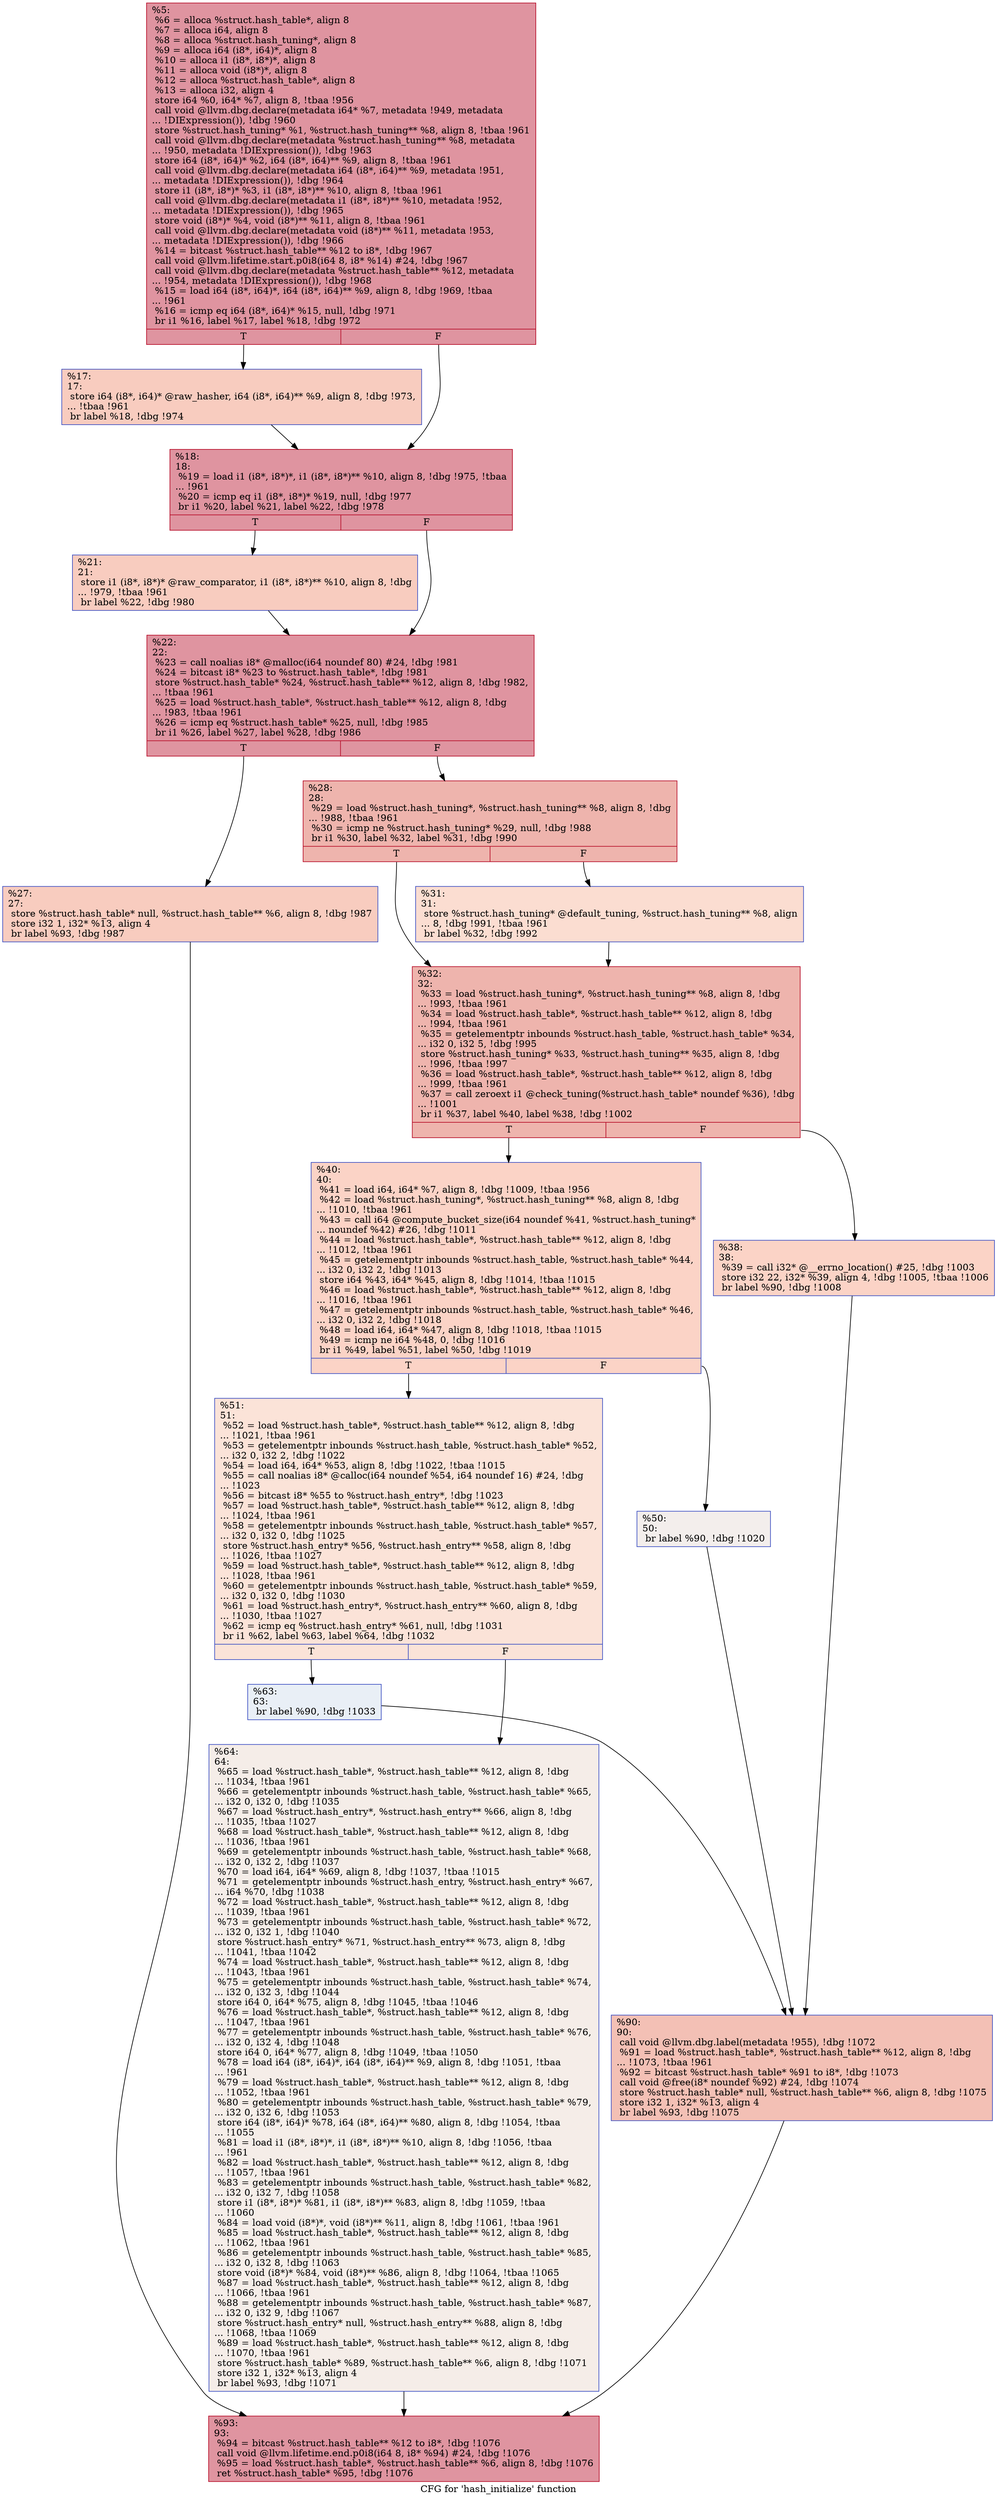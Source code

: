 digraph "CFG for 'hash_initialize' function" {
	label="CFG for 'hash_initialize' function";

	Node0xcbad90 [shape=record,color="#b70d28ff", style=filled, fillcolor="#b70d2870",label="{%5:\l  %6 = alloca %struct.hash_table*, align 8\l  %7 = alloca i64, align 8\l  %8 = alloca %struct.hash_tuning*, align 8\l  %9 = alloca i64 (i8*, i64)*, align 8\l  %10 = alloca i1 (i8*, i8*)*, align 8\l  %11 = alloca void (i8*)*, align 8\l  %12 = alloca %struct.hash_table*, align 8\l  %13 = alloca i32, align 4\l  store i64 %0, i64* %7, align 8, !tbaa !956\l  call void @llvm.dbg.declare(metadata i64* %7, metadata !949, metadata\l... !DIExpression()), !dbg !960\l  store %struct.hash_tuning* %1, %struct.hash_tuning** %8, align 8, !tbaa !961\l  call void @llvm.dbg.declare(metadata %struct.hash_tuning** %8, metadata\l... !950, metadata !DIExpression()), !dbg !963\l  store i64 (i8*, i64)* %2, i64 (i8*, i64)** %9, align 8, !tbaa !961\l  call void @llvm.dbg.declare(metadata i64 (i8*, i64)** %9, metadata !951,\l... metadata !DIExpression()), !dbg !964\l  store i1 (i8*, i8*)* %3, i1 (i8*, i8*)** %10, align 8, !tbaa !961\l  call void @llvm.dbg.declare(metadata i1 (i8*, i8*)** %10, metadata !952,\l... metadata !DIExpression()), !dbg !965\l  store void (i8*)* %4, void (i8*)** %11, align 8, !tbaa !961\l  call void @llvm.dbg.declare(metadata void (i8*)** %11, metadata !953,\l... metadata !DIExpression()), !dbg !966\l  %14 = bitcast %struct.hash_table** %12 to i8*, !dbg !967\l  call void @llvm.lifetime.start.p0i8(i64 8, i8* %14) #24, !dbg !967\l  call void @llvm.dbg.declare(metadata %struct.hash_table** %12, metadata\l... !954, metadata !DIExpression()), !dbg !968\l  %15 = load i64 (i8*, i64)*, i64 (i8*, i64)** %9, align 8, !dbg !969, !tbaa\l... !961\l  %16 = icmp eq i64 (i8*, i64)* %15, null, !dbg !971\l  br i1 %16, label %17, label %18, !dbg !972\l|{<s0>T|<s1>F}}"];
	Node0xcbad90:s0 -> Node0xcbae70;
	Node0xcbad90:s1 -> Node0xcbaec0;
	Node0xcbae70 [shape=record,color="#3d50c3ff", style=filled, fillcolor="#f08b6e70",label="{%17:\l17:                                               \l  store i64 (i8*, i64)* @raw_hasher, i64 (i8*, i64)** %9, align 8, !dbg !973,\l... !tbaa !961\l  br label %18, !dbg !974\l}"];
	Node0xcbae70 -> Node0xcbaec0;
	Node0xcbaec0 [shape=record,color="#b70d28ff", style=filled, fillcolor="#b70d2870",label="{%18:\l18:                                               \l  %19 = load i1 (i8*, i8*)*, i1 (i8*, i8*)** %10, align 8, !dbg !975, !tbaa\l... !961\l  %20 = icmp eq i1 (i8*, i8*)* %19, null, !dbg !977\l  br i1 %20, label %21, label %22, !dbg !978\l|{<s0>T|<s1>F}}"];
	Node0xcbaec0:s0 -> Node0xcbaf10;
	Node0xcbaec0:s1 -> Node0xcbaf60;
	Node0xcbaf10 [shape=record,color="#3d50c3ff", style=filled, fillcolor="#f08b6e70",label="{%21:\l21:                                               \l  store i1 (i8*, i8*)* @raw_comparator, i1 (i8*, i8*)** %10, align 8, !dbg\l... !979, !tbaa !961\l  br label %22, !dbg !980\l}"];
	Node0xcbaf10 -> Node0xcbaf60;
	Node0xcbaf60 [shape=record,color="#b70d28ff", style=filled, fillcolor="#b70d2870",label="{%22:\l22:                                               \l  %23 = call noalias i8* @malloc(i64 noundef 80) #24, !dbg !981\l  %24 = bitcast i8* %23 to %struct.hash_table*, !dbg !981\l  store %struct.hash_table* %24, %struct.hash_table** %12, align 8, !dbg !982,\l... !tbaa !961\l  %25 = load %struct.hash_table*, %struct.hash_table** %12, align 8, !dbg\l... !983, !tbaa !961\l  %26 = icmp eq %struct.hash_table* %25, null, !dbg !985\l  br i1 %26, label %27, label %28, !dbg !986\l|{<s0>T|<s1>F}}"];
	Node0xcbaf60:s0 -> Node0xcbafb0;
	Node0xcbaf60:s1 -> Node0xcbb000;
	Node0xcbafb0 [shape=record,color="#3d50c3ff", style=filled, fillcolor="#f08b6e70",label="{%27:\l27:                                               \l  store %struct.hash_table* null, %struct.hash_table** %6, align 8, !dbg !987\l  store i32 1, i32* %13, align 4\l  br label %93, !dbg !987\l}"];
	Node0xcbafb0 -> Node0xcbb320;
	Node0xcbb000 [shape=record,color="#b70d28ff", style=filled, fillcolor="#d8564670",label="{%28:\l28:                                               \l  %29 = load %struct.hash_tuning*, %struct.hash_tuning** %8, align 8, !dbg\l... !988, !tbaa !961\l  %30 = icmp ne %struct.hash_tuning* %29, null, !dbg !988\l  br i1 %30, label %32, label %31, !dbg !990\l|{<s0>T|<s1>F}}"];
	Node0xcbb000:s0 -> Node0xcbb0a0;
	Node0xcbb000:s1 -> Node0xcbb050;
	Node0xcbb050 [shape=record,color="#3d50c3ff", style=filled, fillcolor="#f7b39670",label="{%31:\l31:                                               \l  store %struct.hash_tuning* @default_tuning, %struct.hash_tuning** %8, align\l... 8, !dbg !991, !tbaa !961\l  br label %32, !dbg !992\l}"];
	Node0xcbb050 -> Node0xcbb0a0;
	Node0xcbb0a0 [shape=record,color="#b70d28ff", style=filled, fillcolor="#d8564670",label="{%32:\l32:                                               \l  %33 = load %struct.hash_tuning*, %struct.hash_tuning** %8, align 8, !dbg\l... !993, !tbaa !961\l  %34 = load %struct.hash_table*, %struct.hash_table** %12, align 8, !dbg\l... !994, !tbaa !961\l  %35 = getelementptr inbounds %struct.hash_table, %struct.hash_table* %34,\l... i32 0, i32 5, !dbg !995\l  store %struct.hash_tuning* %33, %struct.hash_tuning** %35, align 8, !dbg\l... !996, !tbaa !997\l  %36 = load %struct.hash_table*, %struct.hash_table** %12, align 8, !dbg\l... !999, !tbaa !961\l  %37 = call zeroext i1 @check_tuning(%struct.hash_table* noundef %36), !dbg\l... !1001\l  br i1 %37, label %40, label %38, !dbg !1002\l|{<s0>T|<s1>F}}"];
	Node0xcbb0a0:s0 -> Node0xcbb140;
	Node0xcbb0a0:s1 -> Node0xcbb0f0;
	Node0xcbb0f0 [shape=record,color="#3d50c3ff", style=filled, fillcolor="#f59c7d70",label="{%38:\l38:                                               \l  %39 = call i32* @__errno_location() #25, !dbg !1003\l  store i32 22, i32* %39, align 4, !dbg !1005, !tbaa !1006\l  br label %90, !dbg !1008\l}"];
	Node0xcbb0f0 -> Node0xcbb2d0;
	Node0xcbb140 [shape=record,color="#3d50c3ff", style=filled, fillcolor="#f59c7d70",label="{%40:\l40:                                               \l  %41 = load i64, i64* %7, align 8, !dbg !1009, !tbaa !956\l  %42 = load %struct.hash_tuning*, %struct.hash_tuning** %8, align 8, !dbg\l... !1010, !tbaa !961\l  %43 = call i64 @compute_bucket_size(i64 noundef %41, %struct.hash_tuning*\l... noundef %42) #26, !dbg !1011\l  %44 = load %struct.hash_table*, %struct.hash_table** %12, align 8, !dbg\l... !1012, !tbaa !961\l  %45 = getelementptr inbounds %struct.hash_table, %struct.hash_table* %44,\l... i32 0, i32 2, !dbg !1013\l  store i64 %43, i64* %45, align 8, !dbg !1014, !tbaa !1015\l  %46 = load %struct.hash_table*, %struct.hash_table** %12, align 8, !dbg\l... !1016, !tbaa !961\l  %47 = getelementptr inbounds %struct.hash_table, %struct.hash_table* %46,\l... i32 0, i32 2, !dbg !1018\l  %48 = load i64, i64* %47, align 8, !dbg !1018, !tbaa !1015\l  %49 = icmp ne i64 %48, 0, !dbg !1016\l  br i1 %49, label %51, label %50, !dbg !1019\l|{<s0>T|<s1>F}}"];
	Node0xcbb140:s0 -> Node0xcbb1e0;
	Node0xcbb140:s1 -> Node0xcbb190;
	Node0xcbb190 [shape=record,color="#3d50c3ff", style=filled, fillcolor="#e3d9d370",label="{%50:\l50:                                               \l  br label %90, !dbg !1020\l}"];
	Node0xcbb190 -> Node0xcbb2d0;
	Node0xcbb1e0 [shape=record,color="#3d50c3ff", style=filled, fillcolor="#f6bfa670",label="{%51:\l51:                                               \l  %52 = load %struct.hash_table*, %struct.hash_table** %12, align 8, !dbg\l... !1021, !tbaa !961\l  %53 = getelementptr inbounds %struct.hash_table, %struct.hash_table* %52,\l... i32 0, i32 2, !dbg !1022\l  %54 = load i64, i64* %53, align 8, !dbg !1022, !tbaa !1015\l  %55 = call noalias i8* @calloc(i64 noundef %54, i64 noundef 16) #24, !dbg\l... !1023\l  %56 = bitcast i8* %55 to %struct.hash_entry*, !dbg !1023\l  %57 = load %struct.hash_table*, %struct.hash_table** %12, align 8, !dbg\l... !1024, !tbaa !961\l  %58 = getelementptr inbounds %struct.hash_table, %struct.hash_table* %57,\l... i32 0, i32 0, !dbg !1025\l  store %struct.hash_entry* %56, %struct.hash_entry** %58, align 8, !dbg\l... !1026, !tbaa !1027\l  %59 = load %struct.hash_table*, %struct.hash_table** %12, align 8, !dbg\l... !1028, !tbaa !961\l  %60 = getelementptr inbounds %struct.hash_table, %struct.hash_table* %59,\l... i32 0, i32 0, !dbg !1030\l  %61 = load %struct.hash_entry*, %struct.hash_entry** %60, align 8, !dbg\l... !1030, !tbaa !1027\l  %62 = icmp eq %struct.hash_entry* %61, null, !dbg !1031\l  br i1 %62, label %63, label %64, !dbg !1032\l|{<s0>T|<s1>F}}"];
	Node0xcbb1e0:s0 -> Node0xcbb230;
	Node0xcbb1e0:s1 -> Node0xcbb280;
	Node0xcbb230 [shape=record,color="#3d50c3ff", style=filled, fillcolor="#cedaeb70",label="{%63:\l63:                                               \l  br label %90, !dbg !1033\l}"];
	Node0xcbb230 -> Node0xcbb2d0;
	Node0xcbb280 [shape=record,color="#3d50c3ff", style=filled, fillcolor="#e8d6cc70",label="{%64:\l64:                                               \l  %65 = load %struct.hash_table*, %struct.hash_table** %12, align 8, !dbg\l... !1034, !tbaa !961\l  %66 = getelementptr inbounds %struct.hash_table, %struct.hash_table* %65,\l... i32 0, i32 0, !dbg !1035\l  %67 = load %struct.hash_entry*, %struct.hash_entry** %66, align 8, !dbg\l... !1035, !tbaa !1027\l  %68 = load %struct.hash_table*, %struct.hash_table** %12, align 8, !dbg\l... !1036, !tbaa !961\l  %69 = getelementptr inbounds %struct.hash_table, %struct.hash_table* %68,\l... i32 0, i32 2, !dbg !1037\l  %70 = load i64, i64* %69, align 8, !dbg !1037, !tbaa !1015\l  %71 = getelementptr inbounds %struct.hash_entry, %struct.hash_entry* %67,\l... i64 %70, !dbg !1038\l  %72 = load %struct.hash_table*, %struct.hash_table** %12, align 8, !dbg\l... !1039, !tbaa !961\l  %73 = getelementptr inbounds %struct.hash_table, %struct.hash_table* %72,\l... i32 0, i32 1, !dbg !1040\l  store %struct.hash_entry* %71, %struct.hash_entry** %73, align 8, !dbg\l... !1041, !tbaa !1042\l  %74 = load %struct.hash_table*, %struct.hash_table** %12, align 8, !dbg\l... !1043, !tbaa !961\l  %75 = getelementptr inbounds %struct.hash_table, %struct.hash_table* %74,\l... i32 0, i32 3, !dbg !1044\l  store i64 0, i64* %75, align 8, !dbg !1045, !tbaa !1046\l  %76 = load %struct.hash_table*, %struct.hash_table** %12, align 8, !dbg\l... !1047, !tbaa !961\l  %77 = getelementptr inbounds %struct.hash_table, %struct.hash_table* %76,\l... i32 0, i32 4, !dbg !1048\l  store i64 0, i64* %77, align 8, !dbg !1049, !tbaa !1050\l  %78 = load i64 (i8*, i64)*, i64 (i8*, i64)** %9, align 8, !dbg !1051, !tbaa\l... !961\l  %79 = load %struct.hash_table*, %struct.hash_table** %12, align 8, !dbg\l... !1052, !tbaa !961\l  %80 = getelementptr inbounds %struct.hash_table, %struct.hash_table* %79,\l... i32 0, i32 6, !dbg !1053\l  store i64 (i8*, i64)* %78, i64 (i8*, i64)** %80, align 8, !dbg !1054, !tbaa\l... !1055\l  %81 = load i1 (i8*, i8*)*, i1 (i8*, i8*)** %10, align 8, !dbg !1056, !tbaa\l... !961\l  %82 = load %struct.hash_table*, %struct.hash_table** %12, align 8, !dbg\l... !1057, !tbaa !961\l  %83 = getelementptr inbounds %struct.hash_table, %struct.hash_table* %82,\l... i32 0, i32 7, !dbg !1058\l  store i1 (i8*, i8*)* %81, i1 (i8*, i8*)** %83, align 8, !dbg !1059, !tbaa\l... !1060\l  %84 = load void (i8*)*, void (i8*)** %11, align 8, !dbg !1061, !tbaa !961\l  %85 = load %struct.hash_table*, %struct.hash_table** %12, align 8, !dbg\l... !1062, !tbaa !961\l  %86 = getelementptr inbounds %struct.hash_table, %struct.hash_table* %85,\l... i32 0, i32 8, !dbg !1063\l  store void (i8*)* %84, void (i8*)** %86, align 8, !dbg !1064, !tbaa !1065\l  %87 = load %struct.hash_table*, %struct.hash_table** %12, align 8, !dbg\l... !1066, !tbaa !961\l  %88 = getelementptr inbounds %struct.hash_table, %struct.hash_table* %87,\l... i32 0, i32 9, !dbg !1067\l  store %struct.hash_entry* null, %struct.hash_entry** %88, align 8, !dbg\l... !1068, !tbaa !1069\l  %89 = load %struct.hash_table*, %struct.hash_table** %12, align 8, !dbg\l... !1070, !tbaa !961\l  store %struct.hash_table* %89, %struct.hash_table** %6, align 8, !dbg !1071\l  store i32 1, i32* %13, align 4\l  br label %93, !dbg !1071\l}"];
	Node0xcbb280 -> Node0xcbb320;
	Node0xcbb2d0 [shape=record,color="#3d50c3ff", style=filled, fillcolor="#e5705870",label="{%90:\l90:                                               \l  call void @llvm.dbg.label(metadata !955), !dbg !1072\l  %91 = load %struct.hash_table*, %struct.hash_table** %12, align 8, !dbg\l... !1073, !tbaa !961\l  %92 = bitcast %struct.hash_table* %91 to i8*, !dbg !1073\l  call void @free(i8* noundef %92) #24, !dbg !1074\l  store %struct.hash_table* null, %struct.hash_table** %6, align 8, !dbg !1075\l  store i32 1, i32* %13, align 4\l  br label %93, !dbg !1075\l}"];
	Node0xcbb2d0 -> Node0xcbb320;
	Node0xcbb320 [shape=record,color="#b70d28ff", style=filled, fillcolor="#b70d2870",label="{%93:\l93:                                               \l  %94 = bitcast %struct.hash_table** %12 to i8*, !dbg !1076\l  call void @llvm.lifetime.end.p0i8(i64 8, i8* %94) #24, !dbg !1076\l  %95 = load %struct.hash_table*, %struct.hash_table** %6, align 8, !dbg !1076\l  ret %struct.hash_table* %95, !dbg !1076\l}"];
}
